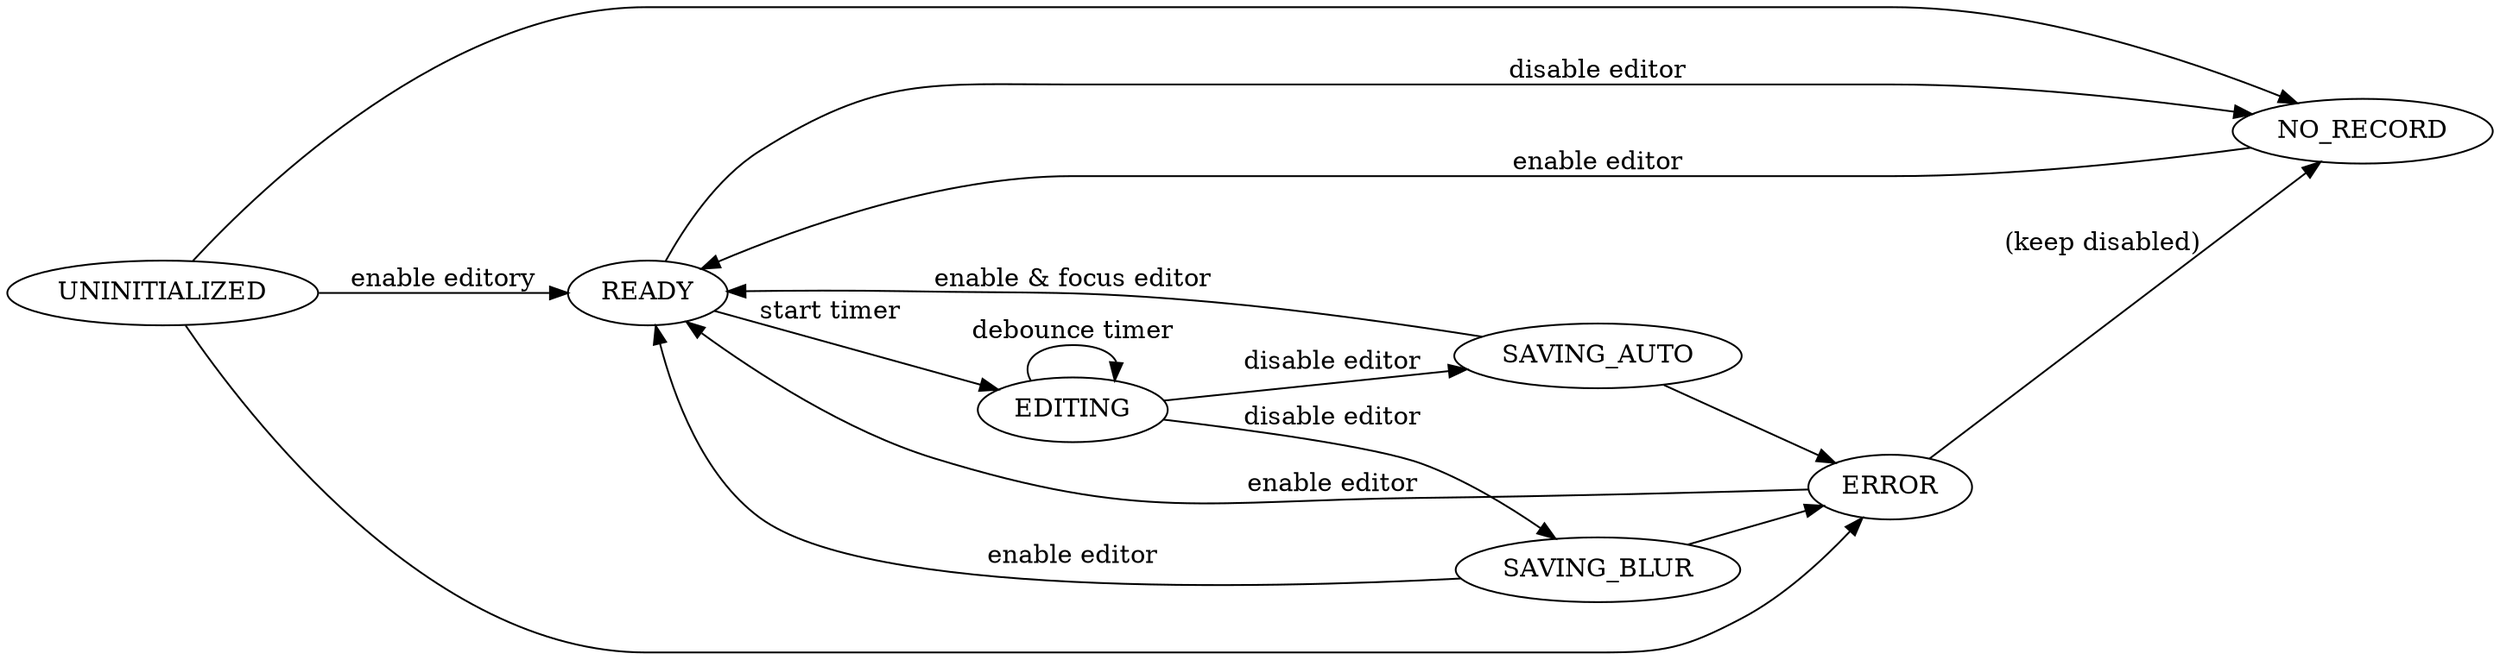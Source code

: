 digraph G {
  rankdir=LR;
  
  UNINITIALIZED -> READY [label="enable editory"]
  UNINITIALIZED -> NO_RECORD
  UNINITIALIZED -> ERROR
  
  READY -> EDITING [label="start timer"]
  READY -> NO_RECORD [label="disable editor"]

  NO_RECORD -> READY [label="enable editor"]
  
  EDITING -> EDITING [label="debounce timer"]
  EDITING -> SAVING_AUTO [label="disable editor"]
  EDITING -> SAVING_BLUR [label="disable editor"]
  
  SAVING_AUTO -> READY [label="enable & focus editor"]
  SAVING_AUTO -> ERROR
  
  SAVING_BLUR -> READY [label="enable editor"]
  SAVING_BLUR -> ERROR

  ERROR -> READY [label="enable editor"]
  ERROR -> NO_RECORD [label="(keep disabled)"]
}
